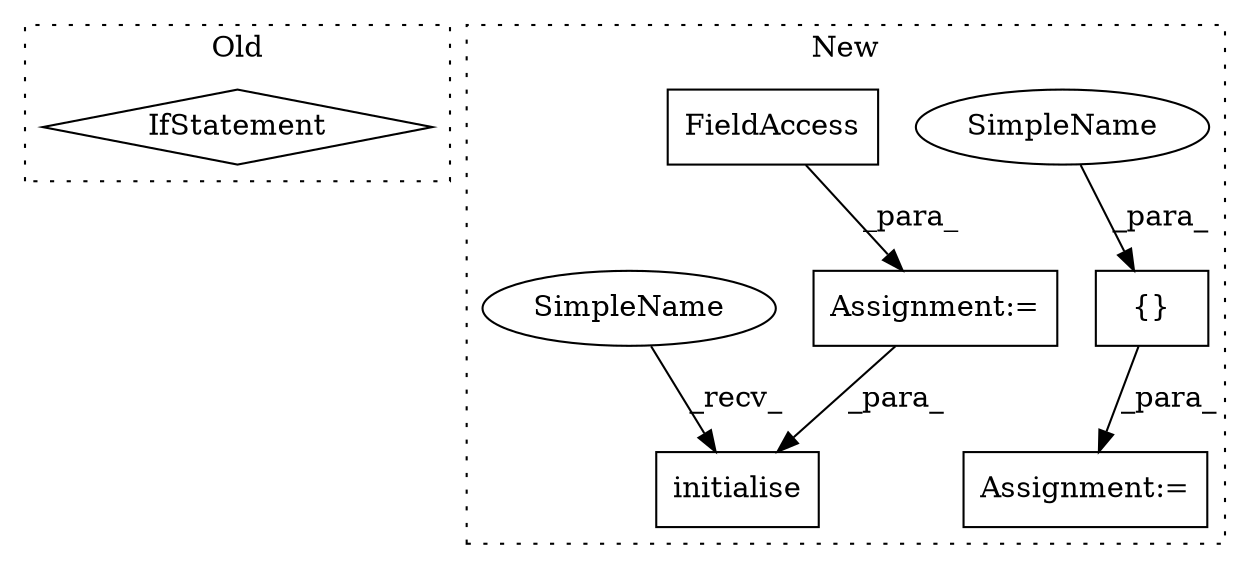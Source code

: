 digraph G {
subgraph cluster0 {
1 [label="IfStatement" a="25" s="3932,3954" l="4,2" shape="diamond"];
label = "Old";
style="dotted";
}
subgraph cluster1 {
2 [label="initialise" a="32" s="4230,4272" l="11,1" shape="box"];
3 [label="Assignment:=" a="7" s="4123" l="1" shape="box"];
4 [label="FieldAccess" a="22" s="4124" l="32" shape="box"];
5 [label="{}" a="4" s="4311,4318" l="1,1" shape="box"];
6 [label="Assignment:=" a="7" s="4293" l="1" shape="box"];
7 [label="SimpleName" a="42" s="4312" l="6" shape="ellipse"];
8 [label="SimpleName" a="42" s="4223" l="6" shape="ellipse"];
label = "New";
style="dotted";
}
3 -> 2 [label="_para_"];
4 -> 3 [label="_para_"];
5 -> 6 [label="_para_"];
7 -> 5 [label="_para_"];
8 -> 2 [label="_recv_"];
}